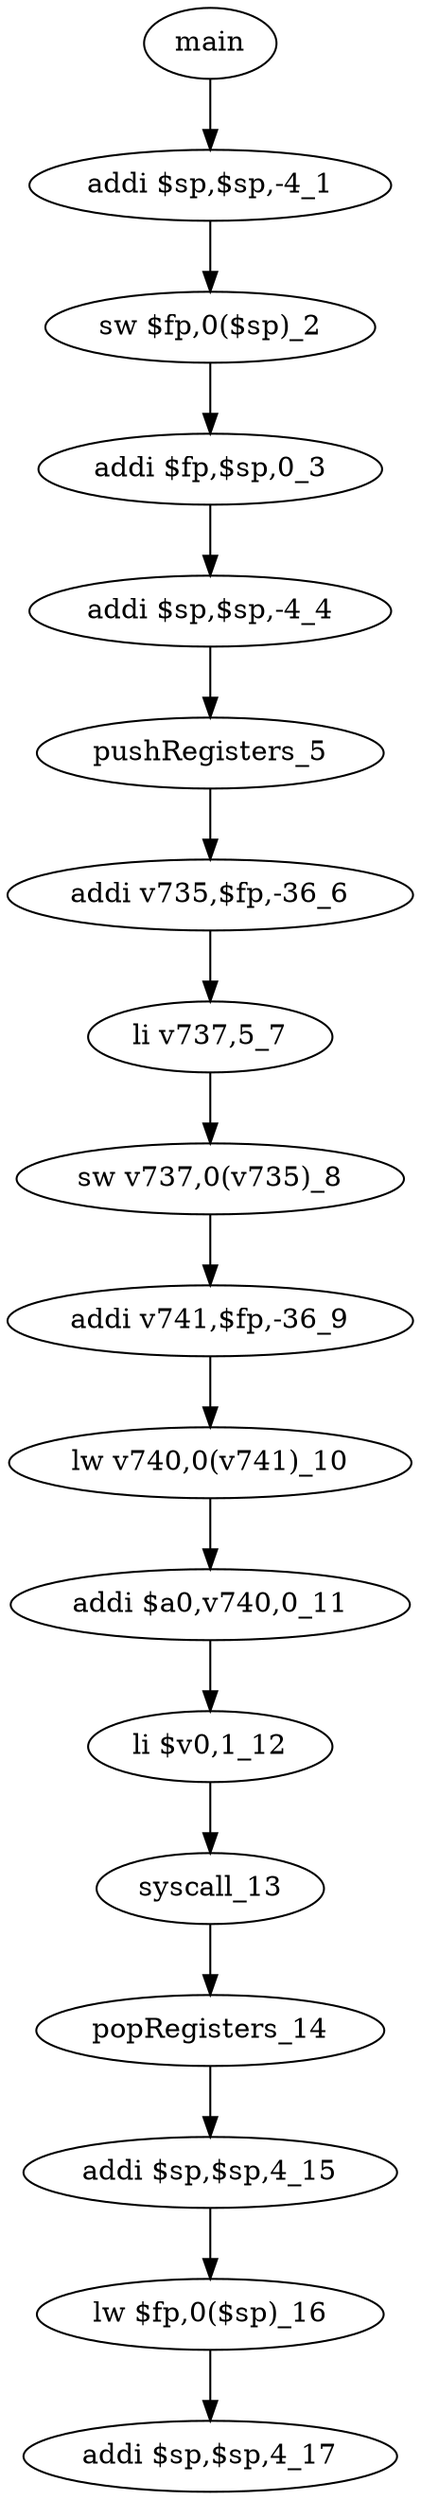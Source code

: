 digraph {
"main" -> "addi $sp,$sp,-4_1" -> "sw $fp,0($sp)_2" -> "addi $fp,$sp,0_3" -> "addi $sp,$sp,-4_4" -> "pushRegisters_5" -> "addi v735,$fp,-36_6" -> "li v737,5_7" -> "sw v737,0(v735)_8" -> "addi v741,$fp,-36_9" -> "lw v740,0(v741)_10" -> "addi $a0,v740,0_11" -> "li $v0,1_12" -> "syscall_13" -> "popRegisters_14" -> "addi $sp,$sp,4_15" -> "lw $fp,0($sp)_16" -> "addi $sp,$sp,4_17"
}
